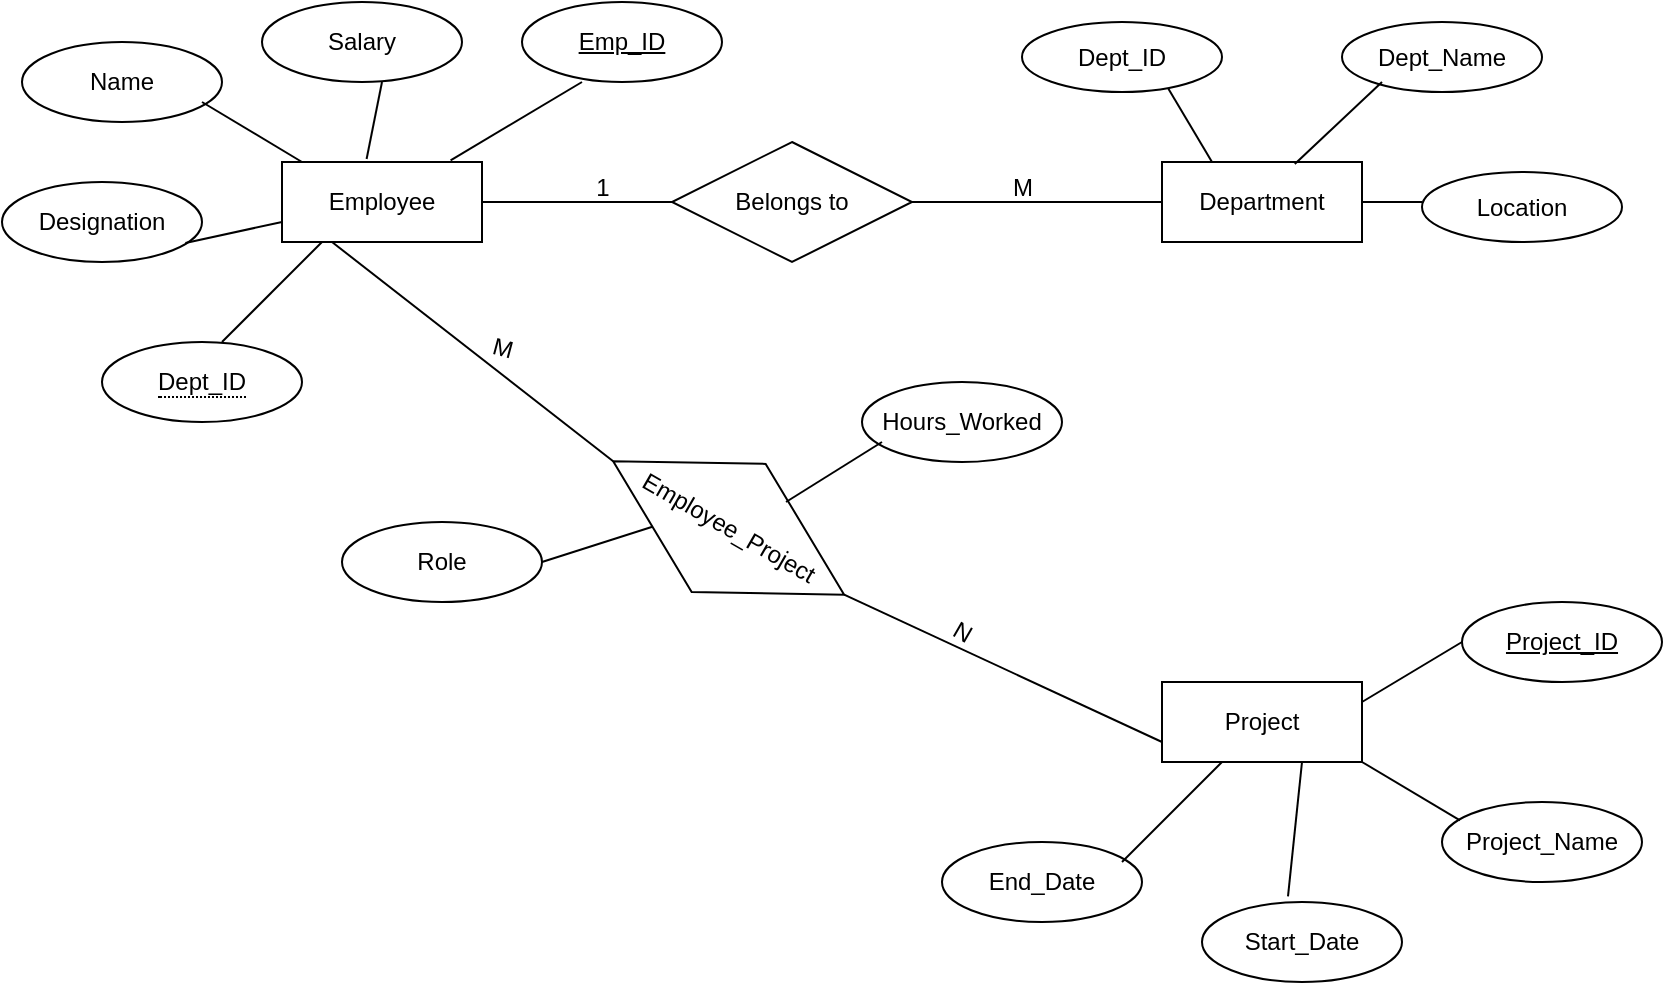 <mxfile version="26.1.3">
  <diagram id="R2lEEEUBdFMjLlhIrx00" name="Page-1">
    <mxGraphModel dx="1050" dy="563" grid="1" gridSize="10" guides="1" tooltips="1" connect="1" arrows="1" fold="1" page="1" pageScale="1" pageWidth="850" pageHeight="1100" math="0" shadow="0" extFonts="Permanent Marker^https://fonts.googleapis.com/css?family=Permanent+Marker">
      <root>
        <mxCell id="0" />
        <mxCell id="1" parent="0" />
        <mxCell id="LjK5r2hwDOXoXsAepClc-1" value="Department" style="whiteSpace=wrap;html=1;align=center;" vertex="1" parent="1">
          <mxGeometry x="610" y="120" width="100" height="40" as="geometry" />
        </mxCell>
        <mxCell id="LjK5r2hwDOXoXsAepClc-2" value="Employee" style="whiteSpace=wrap;html=1;align=center;" vertex="1" parent="1">
          <mxGeometry x="170" y="120" width="100" height="40" as="geometry" />
        </mxCell>
        <mxCell id="LjK5r2hwDOXoXsAepClc-3" value="Project" style="whiteSpace=wrap;html=1;align=center;" vertex="1" parent="1">
          <mxGeometry x="610" y="380" width="100" height="40" as="geometry" />
        </mxCell>
        <mxCell id="LjK5r2hwDOXoXsAepClc-4" value="&lt;u&gt;Emp_ID&lt;/u&gt;" style="ellipse;whiteSpace=wrap;html=1;align=center;" vertex="1" parent="1">
          <mxGeometry x="290" y="40" width="100" height="40" as="geometry" />
        </mxCell>
        <mxCell id="LjK5r2hwDOXoXsAepClc-6" value="Designation" style="ellipse;whiteSpace=wrap;html=1;align=center;" vertex="1" parent="1">
          <mxGeometry x="30" y="130" width="100" height="40" as="geometry" />
        </mxCell>
        <mxCell id="LjK5r2hwDOXoXsAepClc-7" value="Name" style="ellipse;whiteSpace=wrap;html=1;align=center;" vertex="1" parent="1">
          <mxGeometry x="40" y="60" width="100" height="40" as="geometry" />
        </mxCell>
        <mxCell id="LjK5r2hwDOXoXsAepClc-8" value="&lt;span style=&quot;border-bottom: 1px dotted&quot;&gt;Dept_ID&lt;/span&gt;" style="ellipse;whiteSpace=wrap;html=1;align=center;" vertex="1" parent="1">
          <mxGeometry x="80" y="210" width="100" height="40" as="geometry" />
        </mxCell>
        <mxCell id="LjK5r2hwDOXoXsAepClc-9" value="Salary" style="ellipse;whiteSpace=wrap;html=1;align=center;" vertex="1" parent="1">
          <mxGeometry x="160" y="40" width="100" height="40" as="geometry" />
        </mxCell>
        <mxCell id="LjK5r2hwDOXoXsAepClc-10" value="Dept_ID" style="ellipse;whiteSpace=wrap;html=1;align=center;" vertex="1" parent="1">
          <mxGeometry x="540" y="50" width="100" height="35" as="geometry" />
        </mxCell>
        <mxCell id="LjK5r2hwDOXoXsAepClc-11" value="Location" style="ellipse;whiteSpace=wrap;html=1;align=center;" vertex="1" parent="1">
          <mxGeometry x="740" y="125" width="100" height="35" as="geometry" />
        </mxCell>
        <mxCell id="LjK5r2hwDOXoXsAepClc-12" value="Dept_Name" style="ellipse;whiteSpace=wrap;html=1;align=center;" vertex="1" parent="1">
          <mxGeometry x="700" y="50" width="100" height="35" as="geometry" />
        </mxCell>
        <mxCell id="LjK5r2hwDOXoXsAepClc-14" value="End_Date" style="ellipse;whiteSpace=wrap;html=1;align=center;" vertex="1" parent="1">
          <mxGeometry x="500" y="460" width="100" height="40" as="geometry" />
        </mxCell>
        <mxCell id="LjK5r2hwDOXoXsAepClc-15" value="Start_Date" style="ellipse;whiteSpace=wrap;html=1;align=center;" vertex="1" parent="1">
          <mxGeometry x="630" y="490" width="100" height="40" as="geometry" />
        </mxCell>
        <mxCell id="LjK5r2hwDOXoXsAepClc-16" value="Project_Name" style="ellipse;whiteSpace=wrap;html=1;align=center;" vertex="1" parent="1">
          <mxGeometry x="750" y="440" width="100" height="40" as="geometry" />
        </mxCell>
        <mxCell id="LjK5r2hwDOXoXsAepClc-17" value="&lt;u&gt;Project_ID&lt;/u&gt;" style="ellipse;whiteSpace=wrap;html=1;align=center;" vertex="1" parent="1">
          <mxGeometry x="760" y="340" width="100" height="40" as="geometry" />
        </mxCell>
        <mxCell id="LjK5r2hwDOXoXsAepClc-18" value="Belongs to" style="shape=rhombus;perimeter=rhombusPerimeter;whiteSpace=wrap;html=1;align=center;" vertex="1" parent="1">
          <mxGeometry x="365" y="110" width="120" height="60" as="geometry" />
        </mxCell>
        <mxCell id="LjK5r2hwDOXoXsAepClc-19" value="Employee_Project" style="shape=rhombus;perimeter=rhombusPerimeter;whiteSpace=wrap;html=1;align=center;rotation=30;" vertex="1" parent="1">
          <mxGeometry x="326.66" y="265.99" width="133.34" height="74.01" as="geometry" />
        </mxCell>
        <mxCell id="LjK5r2hwDOXoXsAepClc-22" value="Role" style="ellipse;whiteSpace=wrap;html=1;align=center;" vertex="1" parent="1">
          <mxGeometry x="200" y="300" width="100" height="40" as="geometry" />
        </mxCell>
        <mxCell id="LjK5r2hwDOXoXsAepClc-24" value="Hours_Worked" style="ellipse;whiteSpace=wrap;html=1;align=center;" vertex="1" parent="1">
          <mxGeometry x="460" y="230" width="100" height="40" as="geometry" />
        </mxCell>
        <mxCell id="LjK5r2hwDOXoXsAepClc-25" value="" style="endArrow=none;html=1;rounded=0;exitX=1;exitY=0.5;exitDx=0;exitDy=0;entryX=0;entryY=0.5;entryDx=0;entryDy=0;" edge="1" parent="1" source="LjK5r2hwDOXoXsAepClc-2" target="LjK5r2hwDOXoXsAepClc-18">
          <mxGeometry relative="1" as="geometry">
            <mxPoint x="360" y="230" as="sourcePoint" />
            <mxPoint x="520" y="230" as="targetPoint" />
          </mxGeometry>
        </mxCell>
        <mxCell id="LjK5r2hwDOXoXsAepClc-26" value="" style="endArrow=none;html=1;rounded=0;entryX=0;entryY=0.5;entryDx=0;entryDy=0;exitX=1;exitY=0.5;exitDx=0;exitDy=0;" edge="1" parent="1" source="LjK5r2hwDOXoXsAepClc-18" target="LjK5r2hwDOXoXsAepClc-1">
          <mxGeometry width="50" height="50" relative="1" as="geometry">
            <mxPoint x="410" y="250" as="sourcePoint" />
            <mxPoint x="460" y="200" as="targetPoint" />
          </mxGeometry>
        </mxCell>
        <mxCell id="LjK5r2hwDOXoXsAepClc-28" value="" style="endArrow=none;html=1;rounded=0;exitX=0;exitY=0.5;exitDx=0;exitDy=0;entryX=0.25;entryY=1;entryDx=0;entryDy=0;" edge="1" parent="1" source="LjK5r2hwDOXoXsAepClc-19" target="LjK5r2hwDOXoXsAepClc-2">
          <mxGeometry width="50" height="50" relative="1" as="geometry">
            <mxPoint x="210" y="210" as="sourcePoint" />
            <mxPoint x="260" y="160" as="targetPoint" />
          </mxGeometry>
        </mxCell>
        <mxCell id="LjK5r2hwDOXoXsAepClc-31" value="" style="endArrow=none;html=1;rounded=0;exitX=1;exitY=0.5;exitDx=0;exitDy=0;entryX=0;entryY=0.75;entryDx=0;entryDy=0;" edge="1" parent="1" source="LjK5r2hwDOXoXsAepClc-19" target="LjK5r2hwDOXoXsAepClc-3">
          <mxGeometry width="50" height="50" relative="1" as="geometry">
            <mxPoint x="560" y="440" as="sourcePoint" />
            <mxPoint x="610" y="390" as="targetPoint" />
          </mxGeometry>
        </mxCell>
        <mxCell id="LjK5r2hwDOXoXsAepClc-32" value="" style="endArrow=none;html=1;rounded=0;exitX=0.423;exitY=-0.037;exitDx=0;exitDy=0;exitPerimeter=0;" edge="1" parent="1" source="LjK5r2hwDOXoXsAepClc-2">
          <mxGeometry width="50" height="50" relative="1" as="geometry">
            <mxPoint x="210" y="110" as="sourcePoint" />
            <mxPoint x="220" y="80" as="targetPoint" />
          </mxGeometry>
        </mxCell>
        <mxCell id="LjK5r2hwDOXoXsAepClc-33" value="" style="endArrow=none;html=1;rounded=0;exitX=0.843;exitY=-0.021;exitDx=0;exitDy=0;exitPerimeter=0;" edge="1" parent="1" source="LjK5r2hwDOXoXsAepClc-2">
          <mxGeometry width="50" height="50" relative="1" as="geometry">
            <mxPoint x="270" y="130" as="sourcePoint" />
            <mxPoint x="320" y="80" as="targetPoint" />
          </mxGeometry>
        </mxCell>
        <mxCell id="LjK5r2hwDOXoXsAepClc-34" value="" style="endArrow=none;html=1;rounded=0;" edge="1" parent="1">
          <mxGeometry width="50" height="50" relative="1" as="geometry">
            <mxPoint x="180" y="120" as="sourcePoint" />
            <mxPoint x="130" y="90" as="targetPoint" />
          </mxGeometry>
        </mxCell>
        <mxCell id="LjK5r2hwDOXoXsAepClc-35" value="" style="endArrow=none;html=1;rounded=0;exitX=0.917;exitY=0.762;exitDx=0;exitDy=0;exitPerimeter=0;" edge="1" parent="1" source="LjK5r2hwDOXoXsAepClc-6">
          <mxGeometry width="50" height="50" relative="1" as="geometry">
            <mxPoint x="120" y="200" as="sourcePoint" />
            <mxPoint x="170" y="150" as="targetPoint" />
          </mxGeometry>
        </mxCell>
        <mxCell id="LjK5r2hwDOXoXsAepClc-36" value="" style="endArrow=none;html=1;rounded=0;" edge="1" parent="1">
          <mxGeometry width="50" height="50" relative="1" as="geometry">
            <mxPoint x="140" y="210" as="sourcePoint" />
            <mxPoint x="190" y="160" as="targetPoint" />
          </mxGeometry>
        </mxCell>
        <mxCell id="LjK5r2hwDOXoXsAepClc-37" value="" style="endArrow=none;html=1;rounded=0;" edge="1" parent="1">
          <mxGeometry width="50" height="50" relative="1" as="geometry">
            <mxPoint x="422" y="290" as="sourcePoint" />
            <mxPoint x="470" y="260" as="targetPoint" />
          </mxGeometry>
        </mxCell>
        <mxCell id="LjK5r2hwDOXoXsAepClc-38" value="" style="endArrow=none;html=1;rounded=0;exitX=1;exitY=0.5;exitDx=0;exitDy=0;entryX=0;entryY=1;entryDx=0;entryDy=0;" edge="1" parent="1" source="LjK5r2hwDOXoXsAepClc-22" target="LjK5r2hwDOXoXsAepClc-19">
          <mxGeometry width="50" height="50" relative="1" as="geometry">
            <mxPoint x="300" y="350" as="sourcePoint" />
            <mxPoint x="350" y="300" as="targetPoint" />
          </mxGeometry>
        </mxCell>
        <mxCell id="LjK5r2hwDOXoXsAepClc-39" value="" style="endArrow=none;html=1;rounded=0;" edge="1" parent="1">
          <mxGeometry width="50" height="50" relative="1" as="geometry">
            <mxPoint x="590" y="470" as="sourcePoint" />
            <mxPoint x="640" y="420" as="targetPoint" />
          </mxGeometry>
        </mxCell>
        <mxCell id="LjK5r2hwDOXoXsAepClc-40" value="" style="endArrow=none;html=1;rounded=0;exitX=1;exitY=0.25;exitDx=0;exitDy=0;" edge="1" parent="1" source="LjK5r2hwDOXoXsAepClc-3">
          <mxGeometry width="50" height="50" relative="1" as="geometry">
            <mxPoint x="710" y="410" as="sourcePoint" />
            <mxPoint x="760" y="360" as="targetPoint" />
          </mxGeometry>
        </mxCell>
        <mxCell id="LjK5r2hwDOXoXsAepClc-41" value="" style="endArrow=none;html=1;rounded=0;exitX=0.09;exitY=0.229;exitDx=0;exitDy=0;exitPerimeter=0;" edge="1" parent="1" source="LjK5r2hwDOXoXsAepClc-16">
          <mxGeometry width="50" height="50" relative="1" as="geometry">
            <mxPoint x="660" y="470" as="sourcePoint" />
            <mxPoint x="710" y="420" as="targetPoint" />
          </mxGeometry>
        </mxCell>
        <mxCell id="LjK5r2hwDOXoXsAepClc-42" value="" style="endArrow=none;html=1;rounded=0;exitX=0.43;exitY=-0.071;exitDx=0;exitDy=0;exitPerimeter=0;" edge="1" parent="1" source="LjK5r2hwDOXoXsAepClc-15">
          <mxGeometry width="50" height="50" relative="1" as="geometry">
            <mxPoint x="630" y="470" as="sourcePoint" />
            <mxPoint x="680" y="420" as="targetPoint" />
          </mxGeometry>
        </mxCell>
        <mxCell id="LjK5r2hwDOXoXsAepClc-43" value="1" style="text;html=1;align=center;verticalAlign=middle;resizable=0;points=[];autosize=1;strokeColor=none;fillColor=none;" vertex="1" parent="1">
          <mxGeometry x="315" y="118" width="30" height="30" as="geometry" />
        </mxCell>
        <mxCell id="LjK5r2hwDOXoXsAepClc-44" value="M" style="text;html=1;align=center;verticalAlign=middle;resizable=0;points=[];autosize=1;strokeColor=none;fillColor=none;" vertex="1" parent="1">
          <mxGeometry x="525" y="118" width="30" height="30" as="geometry" />
        </mxCell>
        <mxCell id="LjK5r2hwDOXoXsAepClc-45" value="M" style="text;html=1;align=center;verticalAlign=middle;resizable=0;points=[];autosize=1;strokeColor=none;fillColor=none;rotation=15;" vertex="1" parent="1">
          <mxGeometry x="265" y="198" width="30" height="30" as="geometry" />
        </mxCell>
        <mxCell id="LjK5r2hwDOXoXsAepClc-46" value="N" style="text;html=1;align=center;verticalAlign=middle;resizable=0;points=[];autosize=1;strokeColor=none;fillColor=none;rotation=30;" vertex="1" parent="1">
          <mxGeometry x="495" y="340" width="30" height="30" as="geometry" />
        </mxCell>
        <mxCell id="LjK5r2hwDOXoXsAepClc-48" value="" style="endArrow=none;html=1;rounded=0;entryX=0.732;entryY=0.954;entryDx=0;entryDy=0;entryPerimeter=0;exitX=0.25;exitY=0;exitDx=0;exitDy=0;" edge="1" parent="1" source="LjK5r2hwDOXoXsAepClc-1" target="LjK5r2hwDOXoXsAepClc-10">
          <mxGeometry width="50" height="50" relative="1" as="geometry">
            <mxPoint x="570" y="130" as="sourcePoint" />
            <mxPoint x="610" y="90" as="targetPoint" />
          </mxGeometry>
        </mxCell>
        <mxCell id="LjK5r2hwDOXoXsAepClc-49" value="" style="endArrow=none;html=1;rounded=0;exitX=0.664;exitY=0.025;exitDx=0;exitDy=0;exitPerimeter=0;" edge="1" parent="1" source="LjK5r2hwDOXoXsAepClc-1">
          <mxGeometry width="50" height="50" relative="1" as="geometry">
            <mxPoint x="670" y="130" as="sourcePoint" />
            <mxPoint x="720" y="80" as="targetPoint" />
          </mxGeometry>
        </mxCell>
        <mxCell id="LjK5r2hwDOXoXsAepClc-50" value="" style="endArrow=none;html=1;rounded=0;exitX=1;exitY=0.5;exitDx=0;exitDy=0;" edge="1" parent="1" source="LjK5r2hwDOXoXsAepClc-1">
          <mxGeometry width="50" height="50" relative="1" as="geometry">
            <mxPoint x="690" y="190" as="sourcePoint" />
            <mxPoint x="740" y="140" as="targetPoint" />
          </mxGeometry>
        </mxCell>
      </root>
    </mxGraphModel>
  </diagram>
</mxfile>
